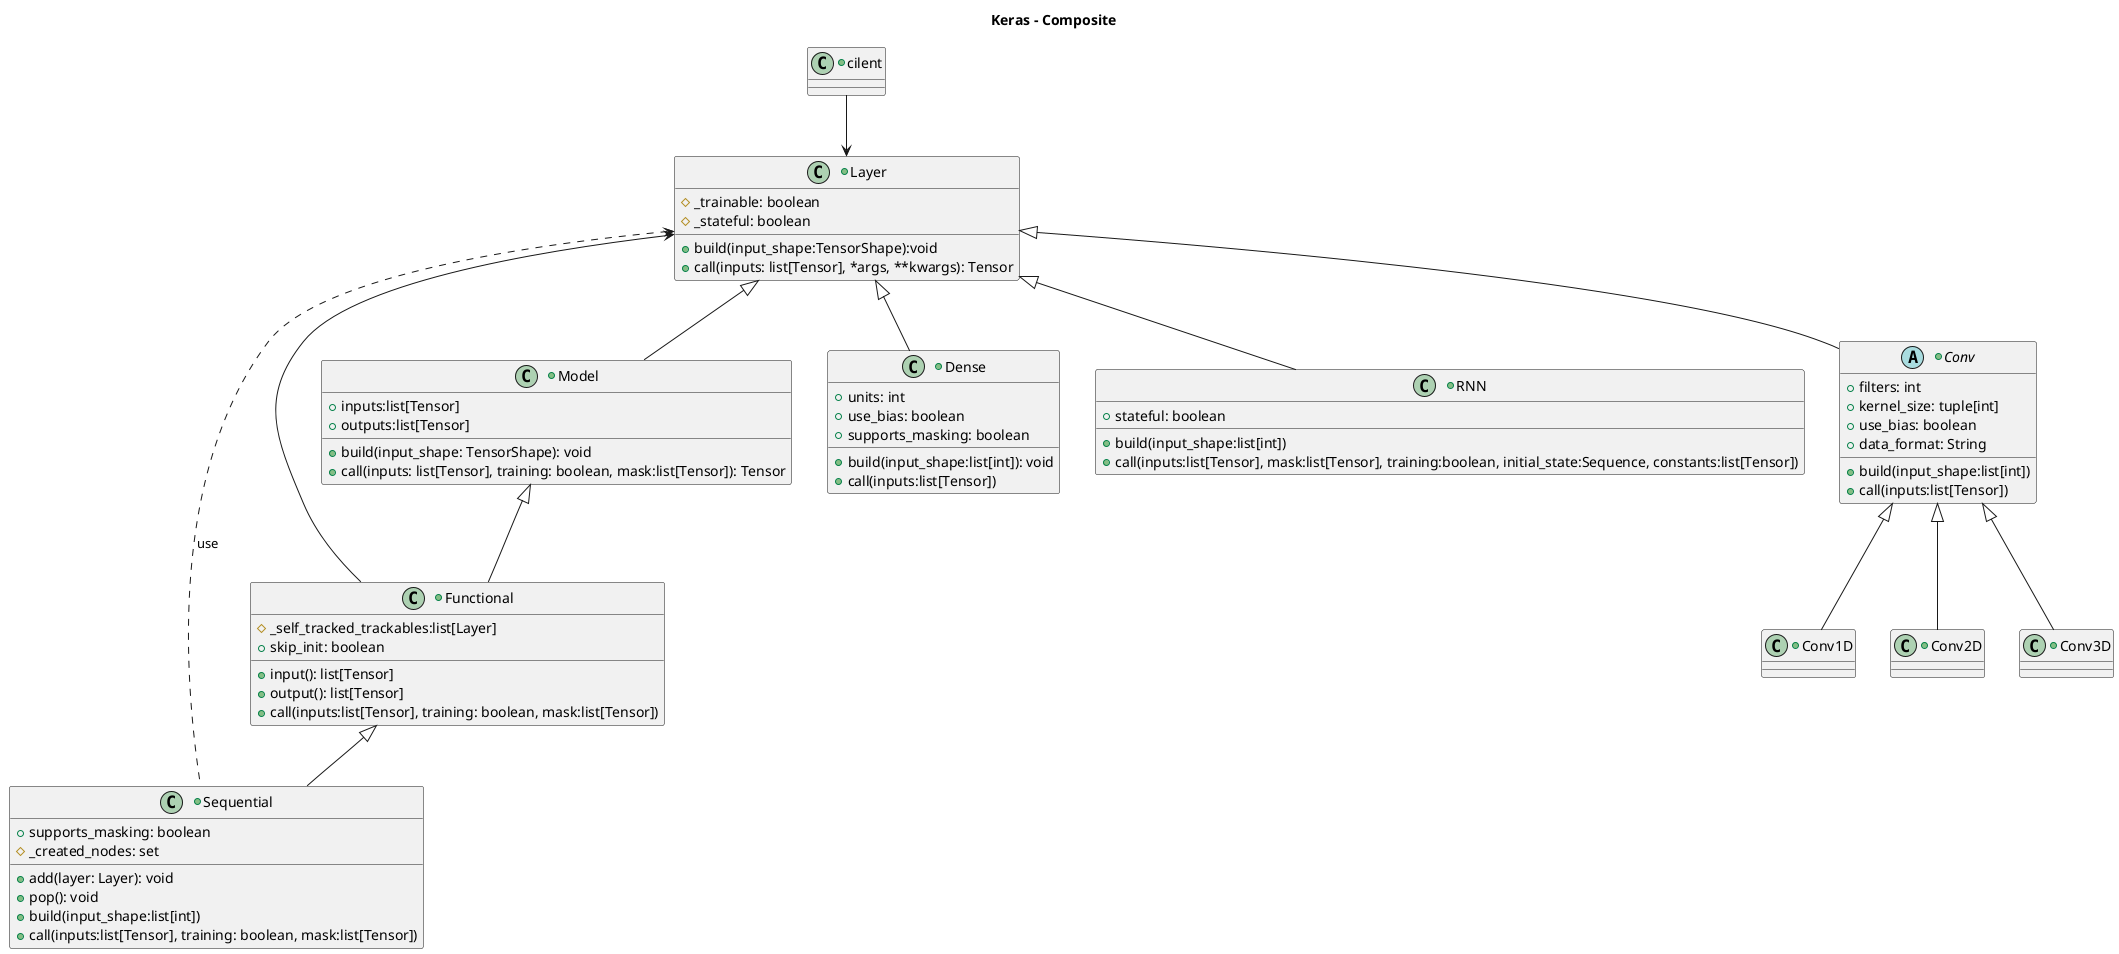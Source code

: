@startuml

title Keras - Composite

+class Layer {
    +build(input_shape:TensorShape):void
    +call(inputs: list[Tensor], *args, **kwargs): Tensor
    #_trainable: boolean
    #_stateful: boolean
} 

+class Model extends Layer{
    +build(input_shape: TensorShape): void
    +call(inputs: list[Tensor], training: boolean, mask:list[Tensor]): Tensor
    +inputs:list[Tensor]
    +outputs:list[Tensor]
}

+class Dense extends Layer {
    +build(input_shape:list[int]): void
    +call(inputs:list[Tensor])
    +units: int
    +use_bias: boolean
    +supports_masking: boolean
}

+class RNN extends Layer {
    +build(input_shape:list[int])
    +call(inputs:list[Tensor], mask:list[Tensor], training:boolean, initial_state:Sequence, constants:list[Tensor])
    +stateful: boolean
}
+class cilent{

}
+abstract class Conv extends Layer {
    +build(input_shape:list[int])
    +call(inputs:list[Tensor])
    +filters: int
    +kernel_size: tuple[int]
    +use_bias: boolean
    +data_format: String
}
+class Conv1D extends Conv{
    
}
+class Conv2D extends Conv{

}
+class Conv3D extends Conv{
    
}

+class Functional extends Model {
    #_self_tracked_trackables:list[Layer]
    +input(): list[Tensor]
    +output(): list[Tensor]
    +call(inputs:list[Tensor], training: boolean, mask:list[Tensor])
    +skip_init: boolean
}

+class Sequential extends Functional {
    +add(layer: Layer): void
    +pop(): void
    +build(input_shape:list[int])
    +call(inputs:list[Tensor], training: boolean, mask:list[Tensor])
    +supports_masking: boolean
    #_created_nodes: set

}

Sequential .left.> Layer : use
Functional -left-> Layer
cilent --> Layer



@enduml
